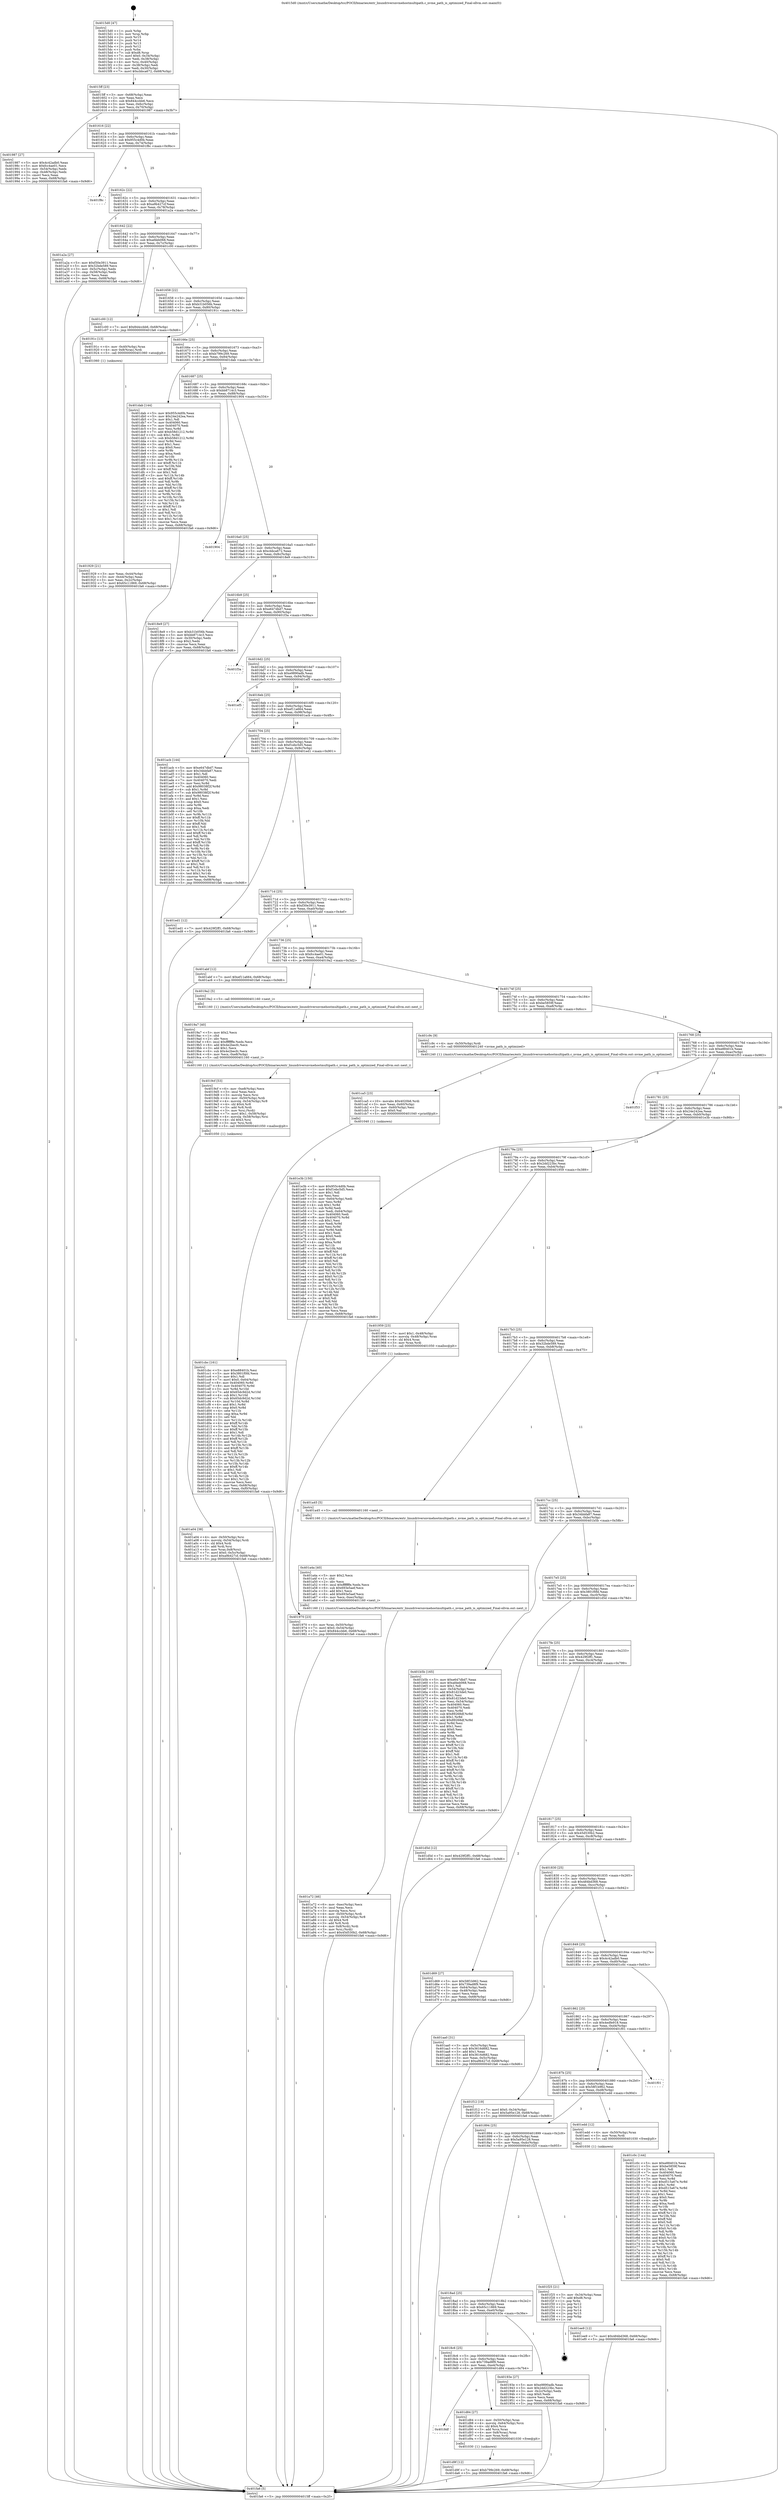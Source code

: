 digraph "0x4015d0" {
  label = "0x4015d0 (/mnt/c/Users/mathe/Desktop/tcc/POCII/binaries/extr_linuxdriversnvmehostmultipath.c_nvme_path_is_optimized_Final-ollvm.out::main(0))"
  labelloc = "t"
  node[shape=record]

  Entry [label="",width=0.3,height=0.3,shape=circle,fillcolor=black,style=filled]
  "0x4015ff" [label="{
     0x4015ff [23]\l
     | [instrs]\l
     &nbsp;&nbsp;0x4015ff \<+3\>: mov -0x68(%rbp),%eax\l
     &nbsp;&nbsp;0x401602 \<+2\>: mov %eax,%ecx\l
     &nbsp;&nbsp;0x401604 \<+6\>: sub $0x844ccbb6,%ecx\l
     &nbsp;&nbsp;0x40160a \<+3\>: mov %eax,-0x6c(%rbp)\l
     &nbsp;&nbsp;0x40160d \<+3\>: mov %ecx,-0x70(%rbp)\l
     &nbsp;&nbsp;0x401610 \<+6\>: je 0000000000401987 \<main+0x3b7\>\l
  }"]
  "0x401987" [label="{
     0x401987 [27]\l
     | [instrs]\l
     &nbsp;&nbsp;0x401987 \<+5\>: mov $0x4c42adb0,%eax\l
     &nbsp;&nbsp;0x40198c \<+5\>: mov $0xfcc4ae01,%ecx\l
     &nbsp;&nbsp;0x401991 \<+3\>: mov -0x54(%rbp),%edx\l
     &nbsp;&nbsp;0x401994 \<+3\>: cmp -0x48(%rbp),%edx\l
     &nbsp;&nbsp;0x401997 \<+3\>: cmovl %ecx,%eax\l
     &nbsp;&nbsp;0x40199a \<+3\>: mov %eax,-0x68(%rbp)\l
     &nbsp;&nbsp;0x40199d \<+5\>: jmp 0000000000401fa6 \<main+0x9d6\>\l
  }"]
  "0x401616" [label="{
     0x401616 [22]\l
     | [instrs]\l
     &nbsp;&nbsp;0x401616 \<+5\>: jmp 000000000040161b \<main+0x4b\>\l
     &nbsp;&nbsp;0x40161b \<+3\>: mov -0x6c(%rbp),%eax\l
     &nbsp;&nbsp;0x40161e \<+5\>: sub $0x955c4d0b,%eax\l
     &nbsp;&nbsp;0x401623 \<+3\>: mov %eax,-0x74(%rbp)\l
     &nbsp;&nbsp;0x401626 \<+6\>: je 0000000000401f8c \<main+0x9bc\>\l
  }"]
  Exit [label="",width=0.3,height=0.3,shape=circle,fillcolor=black,style=filled,peripheries=2]
  "0x401f8c" [label="{
     0x401f8c\l
  }", style=dashed]
  "0x40162c" [label="{
     0x40162c [22]\l
     | [instrs]\l
     &nbsp;&nbsp;0x40162c \<+5\>: jmp 0000000000401631 \<main+0x61\>\l
     &nbsp;&nbsp;0x401631 \<+3\>: mov -0x6c(%rbp),%eax\l
     &nbsp;&nbsp;0x401634 \<+5\>: sub $0xa9b427cf,%eax\l
     &nbsp;&nbsp;0x401639 \<+3\>: mov %eax,-0x78(%rbp)\l
     &nbsp;&nbsp;0x40163c \<+6\>: je 0000000000401a2a \<main+0x45a\>\l
  }"]
  "0x401ee9" [label="{
     0x401ee9 [12]\l
     | [instrs]\l
     &nbsp;&nbsp;0x401ee9 \<+7\>: movl $0x484bd368,-0x68(%rbp)\l
     &nbsp;&nbsp;0x401ef0 \<+5\>: jmp 0000000000401fa6 \<main+0x9d6\>\l
  }"]
  "0x401a2a" [label="{
     0x401a2a [27]\l
     | [instrs]\l
     &nbsp;&nbsp;0x401a2a \<+5\>: mov $0xf30e3911,%eax\l
     &nbsp;&nbsp;0x401a2f \<+5\>: mov $0x32bde589,%ecx\l
     &nbsp;&nbsp;0x401a34 \<+3\>: mov -0x5c(%rbp),%edx\l
     &nbsp;&nbsp;0x401a37 \<+3\>: cmp -0x58(%rbp),%edx\l
     &nbsp;&nbsp;0x401a3a \<+3\>: cmovl %ecx,%eax\l
     &nbsp;&nbsp;0x401a3d \<+3\>: mov %eax,-0x68(%rbp)\l
     &nbsp;&nbsp;0x401a40 \<+5\>: jmp 0000000000401fa6 \<main+0x9d6\>\l
  }"]
  "0x401642" [label="{
     0x401642 [22]\l
     | [instrs]\l
     &nbsp;&nbsp;0x401642 \<+5\>: jmp 0000000000401647 \<main+0x77\>\l
     &nbsp;&nbsp;0x401647 \<+3\>: mov -0x6c(%rbp),%eax\l
     &nbsp;&nbsp;0x40164a \<+5\>: sub $0xafdeb068,%eax\l
     &nbsp;&nbsp;0x40164f \<+3\>: mov %eax,-0x7c(%rbp)\l
     &nbsp;&nbsp;0x401652 \<+6\>: je 0000000000401c00 \<main+0x630\>\l
  }"]
  "0x401d9f" [label="{
     0x401d9f [12]\l
     | [instrs]\l
     &nbsp;&nbsp;0x401d9f \<+7\>: movl $0xb799c269,-0x68(%rbp)\l
     &nbsp;&nbsp;0x401da6 \<+5\>: jmp 0000000000401fa6 \<main+0x9d6\>\l
  }"]
  "0x401c00" [label="{
     0x401c00 [12]\l
     | [instrs]\l
     &nbsp;&nbsp;0x401c00 \<+7\>: movl $0x844ccbb6,-0x68(%rbp)\l
     &nbsp;&nbsp;0x401c07 \<+5\>: jmp 0000000000401fa6 \<main+0x9d6\>\l
  }"]
  "0x401658" [label="{
     0x401658 [22]\l
     | [instrs]\l
     &nbsp;&nbsp;0x401658 \<+5\>: jmp 000000000040165d \<main+0x8d\>\l
     &nbsp;&nbsp;0x40165d \<+3\>: mov -0x6c(%rbp),%eax\l
     &nbsp;&nbsp;0x401660 \<+5\>: sub $0xb31b056b,%eax\l
     &nbsp;&nbsp;0x401665 \<+3\>: mov %eax,-0x80(%rbp)\l
     &nbsp;&nbsp;0x401668 \<+6\>: je 000000000040191c \<main+0x34c\>\l
  }"]
  "0x4018df" [label="{
     0x4018df\l
  }", style=dashed]
  "0x40191c" [label="{
     0x40191c [13]\l
     | [instrs]\l
     &nbsp;&nbsp;0x40191c \<+4\>: mov -0x40(%rbp),%rax\l
     &nbsp;&nbsp;0x401920 \<+4\>: mov 0x8(%rax),%rdi\l
     &nbsp;&nbsp;0x401924 \<+5\>: call 0000000000401060 \<atoi@plt\>\l
     | [calls]\l
     &nbsp;&nbsp;0x401060 \{1\} (unknown)\l
  }"]
  "0x40166e" [label="{
     0x40166e [25]\l
     | [instrs]\l
     &nbsp;&nbsp;0x40166e \<+5\>: jmp 0000000000401673 \<main+0xa3\>\l
     &nbsp;&nbsp;0x401673 \<+3\>: mov -0x6c(%rbp),%eax\l
     &nbsp;&nbsp;0x401676 \<+5\>: sub $0xb799c269,%eax\l
     &nbsp;&nbsp;0x40167b \<+6\>: mov %eax,-0x84(%rbp)\l
     &nbsp;&nbsp;0x401681 \<+6\>: je 0000000000401dab \<main+0x7db\>\l
  }"]
  "0x401d84" [label="{
     0x401d84 [27]\l
     | [instrs]\l
     &nbsp;&nbsp;0x401d84 \<+4\>: mov -0x50(%rbp),%rax\l
     &nbsp;&nbsp;0x401d88 \<+4\>: movslq -0x64(%rbp),%rcx\l
     &nbsp;&nbsp;0x401d8c \<+4\>: shl $0x4,%rcx\l
     &nbsp;&nbsp;0x401d90 \<+3\>: add %rcx,%rax\l
     &nbsp;&nbsp;0x401d93 \<+4\>: mov 0x8(%rax),%rax\l
     &nbsp;&nbsp;0x401d97 \<+3\>: mov %rax,%rdi\l
     &nbsp;&nbsp;0x401d9a \<+5\>: call 0000000000401030 \<free@plt\>\l
     | [calls]\l
     &nbsp;&nbsp;0x401030 \{1\} (unknown)\l
  }"]
  "0x401dab" [label="{
     0x401dab [144]\l
     | [instrs]\l
     &nbsp;&nbsp;0x401dab \<+5\>: mov $0x955c4d0b,%eax\l
     &nbsp;&nbsp;0x401db0 \<+5\>: mov $0x24e242ea,%ecx\l
     &nbsp;&nbsp;0x401db5 \<+2\>: mov $0x1,%dl\l
     &nbsp;&nbsp;0x401db7 \<+7\>: mov 0x404060,%esi\l
     &nbsp;&nbsp;0x401dbe \<+7\>: mov 0x404070,%edi\l
     &nbsp;&nbsp;0x401dc5 \<+3\>: mov %esi,%r8d\l
     &nbsp;&nbsp;0x401dc8 \<+7\>: add $0xb58d1212,%r8d\l
     &nbsp;&nbsp;0x401dcf \<+4\>: sub $0x1,%r8d\l
     &nbsp;&nbsp;0x401dd3 \<+7\>: sub $0xb58d1212,%r8d\l
     &nbsp;&nbsp;0x401dda \<+4\>: imul %r8d,%esi\l
     &nbsp;&nbsp;0x401dde \<+3\>: and $0x1,%esi\l
     &nbsp;&nbsp;0x401de1 \<+3\>: cmp $0x0,%esi\l
     &nbsp;&nbsp;0x401de4 \<+4\>: sete %r9b\l
     &nbsp;&nbsp;0x401de8 \<+3\>: cmp $0xa,%edi\l
     &nbsp;&nbsp;0x401deb \<+4\>: setl %r10b\l
     &nbsp;&nbsp;0x401def \<+3\>: mov %r9b,%r11b\l
     &nbsp;&nbsp;0x401df2 \<+4\>: xor $0xff,%r11b\l
     &nbsp;&nbsp;0x401df6 \<+3\>: mov %r10b,%bl\l
     &nbsp;&nbsp;0x401df9 \<+3\>: xor $0xff,%bl\l
     &nbsp;&nbsp;0x401dfc \<+3\>: xor $0x1,%dl\l
     &nbsp;&nbsp;0x401dff \<+3\>: mov %r11b,%r14b\l
     &nbsp;&nbsp;0x401e02 \<+4\>: and $0xff,%r14b\l
     &nbsp;&nbsp;0x401e06 \<+3\>: and %dl,%r9b\l
     &nbsp;&nbsp;0x401e09 \<+3\>: mov %bl,%r15b\l
     &nbsp;&nbsp;0x401e0c \<+4\>: and $0xff,%r15b\l
     &nbsp;&nbsp;0x401e10 \<+3\>: and %dl,%r10b\l
     &nbsp;&nbsp;0x401e13 \<+3\>: or %r9b,%r14b\l
     &nbsp;&nbsp;0x401e16 \<+3\>: or %r10b,%r15b\l
     &nbsp;&nbsp;0x401e19 \<+3\>: xor %r15b,%r14b\l
     &nbsp;&nbsp;0x401e1c \<+3\>: or %bl,%r11b\l
     &nbsp;&nbsp;0x401e1f \<+4\>: xor $0xff,%r11b\l
     &nbsp;&nbsp;0x401e23 \<+3\>: or $0x1,%dl\l
     &nbsp;&nbsp;0x401e26 \<+3\>: and %dl,%r11b\l
     &nbsp;&nbsp;0x401e29 \<+3\>: or %r11b,%r14b\l
     &nbsp;&nbsp;0x401e2c \<+4\>: test $0x1,%r14b\l
     &nbsp;&nbsp;0x401e30 \<+3\>: cmovne %ecx,%eax\l
     &nbsp;&nbsp;0x401e33 \<+3\>: mov %eax,-0x68(%rbp)\l
     &nbsp;&nbsp;0x401e36 \<+5\>: jmp 0000000000401fa6 \<main+0x9d6\>\l
  }"]
  "0x401687" [label="{
     0x401687 [25]\l
     | [instrs]\l
     &nbsp;&nbsp;0x401687 \<+5\>: jmp 000000000040168c \<main+0xbc\>\l
     &nbsp;&nbsp;0x40168c \<+3\>: mov -0x6c(%rbp),%eax\l
     &nbsp;&nbsp;0x40168f \<+5\>: sub $0xbb8714c3,%eax\l
     &nbsp;&nbsp;0x401694 \<+6\>: mov %eax,-0x88(%rbp)\l
     &nbsp;&nbsp;0x40169a \<+6\>: je 0000000000401904 \<main+0x334\>\l
  }"]
  "0x401cbc" [label="{
     0x401cbc [161]\l
     | [instrs]\l
     &nbsp;&nbsp;0x401cbc \<+5\>: mov $0xe88401b,%esi\l
     &nbsp;&nbsp;0x401cc1 \<+5\>: mov $0x3801f0fd,%ecx\l
     &nbsp;&nbsp;0x401cc6 \<+2\>: mov $0x1,%dl\l
     &nbsp;&nbsp;0x401cc8 \<+7\>: movl $0x0,-0x64(%rbp)\l
     &nbsp;&nbsp;0x401ccf \<+8\>: mov 0x404060,%r8d\l
     &nbsp;&nbsp;0x401cd7 \<+8\>: mov 0x404070,%r9d\l
     &nbsp;&nbsp;0x401cdf \<+3\>: mov %r8d,%r10d\l
     &nbsp;&nbsp;0x401ce2 \<+7\>: add $0x65dc9d2d,%r10d\l
     &nbsp;&nbsp;0x401ce9 \<+4\>: sub $0x1,%r10d\l
     &nbsp;&nbsp;0x401ced \<+7\>: sub $0x65dc9d2d,%r10d\l
     &nbsp;&nbsp;0x401cf4 \<+4\>: imul %r10d,%r8d\l
     &nbsp;&nbsp;0x401cf8 \<+4\>: and $0x1,%r8d\l
     &nbsp;&nbsp;0x401cfc \<+4\>: cmp $0x0,%r8d\l
     &nbsp;&nbsp;0x401d00 \<+4\>: sete %r11b\l
     &nbsp;&nbsp;0x401d04 \<+4\>: cmp $0xa,%r9d\l
     &nbsp;&nbsp;0x401d08 \<+3\>: setl %bl\l
     &nbsp;&nbsp;0x401d0b \<+3\>: mov %r11b,%r14b\l
     &nbsp;&nbsp;0x401d0e \<+4\>: xor $0xff,%r14b\l
     &nbsp;&nbsp;0x401d12 \<+3\>: mov %bl,%r15b\l
     &nbsp;&nbsp;0x401d15 \<+4\>: xor $0xff,%r15b\l
     &nbsp;&nbsp;0x401d19 \<+3\>: xor $0x1,%dl\l
     &nbsp;&nbsp;0x401d1c \<+3\>: mov %r14b,%r12b\l
     &nbsp;&nbsp;0x401d1f \<+4\>: and $0xff,%r12b\l
     &nbsp;&nbsp;0x401d23 \<+3\>: and %dl,%r11b\l
     &nbsp;&nbsp;0x401d26 \<+3\>: mov %r15b,%r13b\l
     &nbsp;&nbsp;0x401d29 \<+4\>: and $0xff,%r13b\l
     &nbsp;&nbsp;0x401d2d \<+2\>: and %dl,%bl\l
     &nbsp;&nbsp;0x401d2f \<+3\>: or %r11b,%r12b\l
     &nbsp;&nbsp;0x401d32 \<+3\>: or %bl,%r13b\l
     &nbsp;&nbsp;0x401d35 \<+3\>: xor %r13b,%r12b\l
     &nbsp;&nbsp;0x401d38 \<+3\>: or %r15b,%r14b\l
     &nbsp;&nbsp;0x401d3b \<+4\>: xor $0xff,%r14b\l
     &nbsp;&nbsp;0x401d3f \<+3\>: or $0x1,%dl\l
     &nbsp;&nbsp;0x401d42 \<+3\>: and %dl,%r14b\l
     &nbsp;&nbsp;0x401d45 \<+3\>: or %r14b,%r12b\l
     &nbsp;&nbsp;0x401d48 \<+4\>: test $0x1,%r12b\l
     &nbsp;&nbsp;0x401d4c \<+3\>: cmovne %ecx,%esi\l
     &nbsp;&nbsp;0x401d4f \<+3\>: mov %esi,-0x68(%rbp)\l
     &nbsp;&nbsp;0x401d52 \<+6\>: mov %eax,-0xf0(%rbp)\l
     &nbsp;&nbsp;0x401d58 \<+5\>: jmp 0000000000401fa6 \<main+0x9d6\>\l
  }"]
  "0x401904" [label="{
     0x401904\l
  }", style=dashed]
  "0x4016a0" [label="{
     0x4016a0 [25]\l
     | [instrs]\l
     &nbsp;&nbsp;0x4016a0 \<+5\>: jmp 00000000004016a5 \<main+0xd5\>\l
     &nbsp;&nbsp;0x4016a5 \<+3\>: mov -0x6c(%rbp),%eax\l
     &nbsp;&nbsp;0x4016a8 \<+5\>: sub $0xcbbca672,%eax\l
     &nbsp;&nbsp;0x4016ad \<+6\>: mov %eax,-0x8c(%rbp)\l
     &nbsp;&nbsp;0x4016b3 \<+6\>: je 00000000004018e9 \<main+0x319\>\l
  }"]
  "0x401ca5" [label="{
     0x401ca5 [23]\l
     | [instrs]\l
     &nbsp;&nbsp;0x401ca5 \<+10\>: movabs $0x4020b6,%rdi\l
     &nbsp;&nbsp;0x401caf \<+3\>: mov %eax,-0x60(%rbp)\l
     &nbsp;&nbsp;0x401cb2 \<+3\>: mov -0x60(%rbp),%esi\l
     &nbsp;&nbsp;0x401cb5 \<+2\>: mov $0x0,%al\l
     &nbsp;&nbsp;0x401cb7 \<+5\>: call 0000000000401040 \<printf@plt\>\l
     | [calls]\l
     &nbsp;&nbsp;0x401040 \{1\} (unknown)\l
  }"]
  "0x4018e9" [label="{
     0x4018e9 [27]\l
     | [instrs]\l
     &nbsp;&nbsp;0x4018e9 \<+5\>: mov $0xb31b056b,%eax\l
     &nbsp;&nbsp;0x4018ee \<+5\>: mov $0xbb8714c3,%ecx\l
     &nbsp;&nbsp;0x4018f3 \<+3\>: mov -0x30(%rbp),%edx\l
     &nbsp;&nbsp;0x4018f6 \<+3\>: cmp $0x2,%edx\l
     &nbsp;&nbsp;0x4018f9 \<+3\>: cmovne %ecx,%eax\l
     &nbsp;&nbsp;0x4018fc \<+3\>: mov %eax,-0x68(%rbp)\l
     &nbsp;&nbsp;0x4018ff \<+5\>: jmp 0000000000401fa6 \<main+0x9d6\>\l
  }"]
  "0x4016b9" [label="{
     0x4016b9 [25]\l
     | [instrs]\l
     &nbsp;&nbsp;0x4016b9 \<+5\>: jmp 00000000004016be \<main+0xee\>\l
     &nbsp;&nbsp;0x4016be \<+3\>: mov -0x6c(%rbp),%eax\l
     &nbsp;&nbsp;0x4016c1 \<+5\>: sub $0xe647dbd7,%eax\l
     &nbsp;&nbsp;0x4016c6 \<+6\>: mov %eax,-0x90(%rbp)\l
     &nbsp;&nbsp;0x4016cc \<+6\>: je 0000000000401f3a \<main+0x96a\>\l
  }"]
  "0x401fa6" [label="{
     0x401fa6 [5]\l
     | [instrs]\l
     &nbsp;&nbsp;0x401fa6 \<+5\>: jmp 00000000004015ff \<main+0x2f\>\l
  }"]
  "0x4015d0" [label="{
     0x4015d0 [47]\l
     | [instrs]\l
     &nbsp;&nbsp;0x4015d0 \<+1\>: push %rbp\l
     &nbsp;&nbsp;0x4015d1 \<+3\>: mov %rsp,%rbp\l
     &nbsp;&nbsp;0x4015d4 \<+2\>: push %r15\l
     &nbsp;&nbsp;0x4015d6 \<+2\>: push %r14\l
     &nbsp;&nbsp;0x4015d8 \<+2\>: push %r13\l
     &nbsp;&nbsp;0x4015da \<+2\>: push %r12\l
     &nbsp;&nbsp;0x4015dc \<+1\>: push %rbx\l
     &nbsp;&nbsp;0x4015dd \<+7\>: sub $0xd8,%rsp\l
     &nbsp;&nbsp;0x4015e4 \<+7\>: movl $0x0,-0x34(%rbp)\l
     &nbsp;&nbsp;0x4015eb \<+3\>: mov %edi,-0x38(%rbp)\l
     &nbsp;&nbsp;0x4015ee \<+4\>: mov %rsi,-0x40(%rbp)\l
     &nbsp;&nbsp;0x4015f2 \<+3\>: mov -0x38(%rbp),%edi\l
     &nbsp;&nbsp;0x4015f5 \<+3\>: mov %edi,-0x30(%rbp)\l
     &nbsp;&nbsp;0x4015f8 \<+7\>: movl $0xcbbca672,-0x68(%rbp)\l
  }"]
  "0x401929" [label="{
     0x401929 [21]\l
     | [instrs]\l
     &nbsp;&nbsp;0x401929 \<+3\>: mov %eax,-0x44(%rbp)\l
     &nbsp;&nbsp;0x40192c \<+3\>: mov -0x44(%rbp),%eax\l
     &nbsp;&nbsp;0x40192f \<+3\>: mov %eax,-0x2c(%rbp)\l
     &nbsp;&nbsp;0x401932 \<+7\>: movl $0x65c11869,-0x68(%rbp)\l
     &nbsp;&nbsp;0x401939 \<+5\>: jmp 0000000000401fa6 \<main+0x9d6\>\l
  }"]
  "0x401a72" [label="{
     0x401a72 [46]\l
     | [instrs]\l
     &nbsp;&nbsp;0x401a72 \<+6\>: mov -0xec(%rbp),%ecx\l
     &nbsp;&nbsp;0x401a78 \<+3\>: imul %eax,%ecx\l
     &nbsp;&nbsp;0x401a7b \<+3\>: movslq %ecx,%rsi\l
     &nbsp;&nbsp;0x401a7e \<+4\>: mov -0x50(%rbp),%rdi\l
     &nbsp;&nbsp;0x401a82 \<+4\>: movslq -0x54(%rbp),%r8\l
     &nbsp;&nbsp;0x401a86 \<+4\>: shl $0x4,%r8\l
     &nbsp;&nbsp;0x401a8a \<+3\>: add %r8,%rdi\l
     &nbsp;&nbsp;0x401a8d \<+4\>: mov 0x8(%rdi),%rdi\l
     &nbsp;&nbsp;0x401a91 \<+3\>: mov %rsi,(%rdi)\l
     &nbsp;&nbsp;0x401a94 \<+7\>: movl $0x45d530b2,-0x68(%rbp)\l
     &nbsp;&nbsp;0x401a9b \<+5\>: jmp 0000000000401fa6 \<main+0x9d6\>\l
  }"]
  "0x401f3a" [label="{
     0x401f3a\l
  }", style=dashed]
  "0x4016d2" [label="{
     0x4016d2 [25]\l
     | [instrs]\l
     &nbsp;&nbsp;0x4016d2 \<+5\>: jmp 00000000004016d7 \<main+0x107\>\l
     &nbsp;&nbsp;0x4016d7 \<+3\>: mov -0x6c(%rbp),%eax\l
     &nbsp;&nbsp;0x4016da \<+5\>: sub $0xe9890adb,%eax\l
     &nbsp;&nbsp;0x4016df \<+6\>: mov %eax,-0x94(%rbp)\l
     &nbsp;&nbsp;0x4016e5 \<+6\>: je 0000000000401ef5 \<main+0x925\>\l
  }"]
  "0x401a4a" [label="{
     0x401a4a [40]\l
     | [instrs]\l
     &nbsp;&nbsp;0x401a4a \<+5\>: mov $0x2,%ecx\l
     &nbsp;&nbsp;0x401a4f \<+1\>: cltd\l
     &nbsp;&nbsp;0x401a50 \<+2\>: idiv %ecx\l
     &nbsp;&nbsp;0x401a52 \<+6\>: imul $0xfffffffe,%edx,%ecx\l
     &nbsp;&nbsp;0x401a58 \<+6\>: sub $0x693e5aef,%ecx\l
     &nbsp;&nbsp;0x401a5e \<+3\>: add $0x1,%ecx\l
     &nbsp;&nbsp;0x401a61 \<+6\>: add $0x693e5aef,%ecx\l
     &nbsp;&nbsp;0x401a67 \<+6\>: mov %ecx,-0xec(%rbp)\l
     &nbsp;&nbsp;0x401a6d \<+5\>: call 0000000000401160 \<next_i\>\l
     | [calls]\l
     &nbsp;&nbsp;0x401160 \{1\} (/mnt/c/Users/mathe/Desktop/tcc/POCII/binaries/extr_linuxdriversnvmehostmultipath.c_nvme_path_is_optimized_Final-ollvm.out::next_i)\l
  }"]
  "0x401ef5" [label="{
     0x401ef5\l
  }", style=dashed]
  "0x4016eb" [label="{
     0x4016eb [25]\l
     | [instrs]\l
     &nbsp;&nbsp;0x4016eb \<+5\>: jmp 00000000004016f0 \<main+0x120\>\l
     &nbsp;&nbsp;0x4016f0 \<+3\>: mov -0x6c(%rbp),%eax\l
     &nbsp;&nbsp;0x4016f3 \<+5\>: sub $0xef11a664,%eax\l
     &nbsp;&nbsp;0x4016f8 \<+6\>: mov %eax,-0x98(%rbp)\l
     &nbsp;&nbsp;0x4016fe \<+6\>: je 0000000000401acb \<main+0x4fb\>\l
  }"]
  "0x401a04" [label="{
     0x401a04 [38]\l
     | [instrs]\l
     &nbsp;&nbsp;0x401a04 \<+4\>: mov -0x50(%rbp),%rsi\l
     &nbsp;&nbsp;0x401a08 \<+4\>: movslq -0x54(%rbp),%rdi\l
     &nbsp;&nbsp;0x401a0c \<+4\>: shl $0x4,%rdi\l
     &nbsp;&nbsp;0x401a10 \<+3\>: add %rdi,%rsi\l
     &nbsp;&nbsp;0x401a13 \<+4\>: mov %rax,0x8(%rsi)\l
     &nbsp;&nbsp;0x401a17 \<+7\>: movl $0x0,-0x5c(%rbp)\l
     &nbsp;&nbsp;0x401a1e \<+7\>: movl $0xa9b427cf,-0x68(%rbp)\l
     &nbsp;&nbsp;0x401a25 \<+5\>: jmp 0000000000401fa6 \<main+0x9d6\>\l
  }"]
  "0x401acb" [label="{
     0x401acb [144]\l
     | [instrs]\l
     &nbsp;&nbsp;0x401acb \<+5\>: mov $0xe647dbd7,%eax\l
     &nbsp;&nbsp;0x401ad0 \<+5\>: mov $0x34bbfa87,%ecx\l
     &nbsp;&nbsp;0x401ad5 \<+2\>: mov $0x1,%dl\l
     &nbsp;&nbsp;0x401ad7 \<+7\>: mov 0x404060,%esi\l
     &nbsp;&nbsp;0x401ade \<+7\>: mov 0x404070,%edi\l
     &nbsp;&nbsp;0x401ae5 \<+3\>: mov %esi,%r8d\l
     &nbsp;&nbsp;0x401ae8 \<+7\>: add $0x98038f2f,%r8d\l
     &nbsp;&nbsp;0x401aef \<+4\>: sub $0x1,%r8d\l
     &nbsp;&nbsp;0x401af3 \<+7\>: sub $0x98038f2f,%r8d\l
     &nbsp;&nbsp;0x401afa \<+4\>: imul %r8d,%esi\l
     &nbsp;&nbsp;0x401afe \<+3\>: and $0x1,%esi\l
     &nbsp;&nbsp;0x401b01 \<+3\>: cmp $0x0,%esi\l
     &nbsp;&nbsp;0x401b04 \<+4\>: sete %r9b\l
     &nbsp;&nbsp;0x401b08 \<+3\>: cmp $0xa,%edi\l
     &nbsp;&nbsp;0x401b0b \<+4\>: setl %r10b\l
     &nbsp;&nbsp;0x401b0f \<+3\>: mov %r9b,%r11b\l
     &nbsp;&nbsp;0x401b12 \<+4\>: xor $0xff,%r11b\l
     &nbsp;&nbsp;0x401b16 \<+3\>: mov %r10b,%bl\l
     &nbsp;&nbsp;0x401b19 \<+3\>: xor $0xff,%bl\l
     &nbsp;&nbsp;0x401b1c \<+3\>: xor $0x1,%dl\l
     &nbsp;&nbsp;0x401b1f \<+3\>: mov %r11b,%r14b\l
     &nbsp;&nbsp;0x401b22 \<+4\>: and $0xff,%r14b\l
     &nbsp;&nbsp;0x401b26 \<+3\>: and %dl,%r9b\l
     &nbsp;&nbsp;0x401b29 \<+3\>: mov %bl,%r15b\l
     &nbsp;&nbsp;0x401b2c \<+4\>: and $0xff,%r15b\l
     &nbsp;&nbsp;0x401b30 \<+3\>: and %dl,%r10b\l
     &nbsp;&nbsp;0x401b33 \<+3\>: or %r9b,%r14b\l
     &nbsp;&nbsp;0x401b36 \<+3\>: or %r10b,%r15b\l
     &nbsp;&nbsp;0x401b39 \<+3\>: xor %r15b,%r14b\l
     &nbsp;&nbsp;0x401b3c \<+3\>: or %bl,%r11b\l
     &nbsp;&nbsp;0x401b3f \<+4\>: xor $0xff,%r11b\l
     &nbsp;&nbsp;0x401b43 \<+3\>: or $0x1,%dl\l
     &nbsp;&nbsp;0x401b46 \<+3\>: and %dl,%r11b\l
     &nbsp;&nbsp;0x401b49 \<+3\>: or %r11b,%r14b\l
     &nbsp;&nbsp;0x401b4c \<+4\>: test $0x1,%r14b\l
     &nbsp;&nbsp;0x401b50 \<+3\>: cmovne %ecx,%eax\l
     &nbsp;&nbsp;0x401b53 \<+3\>: mov %eax,-0x68(%rbp)\l
     &nbsp;&nbsp;0x401b56 \<+5\>: jmp 0000000000401fa6 \<main+0x9d6\>\l
  }"]
  "0x401704" [label="{
     0x401704 [25]\l
     | [instrs]\l
     &nbsp;&nbsp;0x401704 \<+5\>: jmp 0000000000401709 \<main+0x139\>\l
     &nbsp;&nbsp;0x401709 \<+3\>: mov -0x6c(%rbp),%eax\l
     &nbsp;&nbsp;0x40170c \<+5\>: sub $0xf1ebc5d5,%eax\l
     &nbsp;&nbsp;0x401711 \<+6\>: mov %eax,-0x9c(%rbp)\l
     &nbsp;&nbsp;0x401717 \<+6\>: je 0000000000401ed1 \<main+0x901\>\l
  }"]
  "0x4019cf" [label="{
     0x4019cf [53]\l
     | [instrs]\l
     &nbsp;&nbsp;0x4019cf \<+6\>: mov -0xe8(%rbp),%ecx\l
     &nbsp;&nbsp;0x4019d5 \<+3\>: imul %eax,%ecx\l
     &nbsp;&nbsp;0x4019d8 \<+3\>: movslq %ecx,%rsi\l
     &nbsp;&nbsp;0x4019db \<+4\>: mov -0x50(%rbp),%rdi\l
     &nbsp;&nbsp;0x4019df \<+4\>: movslq -0x54(%rbp),%r8\l
     &nbsp;&nbsp;0x4019e3 \<+4\>: shl $0x4,%r8\l
     &nbsp;&nbsp;0x4019e7 \<+3\>: add %r8,%rdi\l
     &nbsp;&nbsp;0x4019ea \<+3\>: mov %rsi,(%rdi)\l
     &nbsp;&nbsp;0x4019ed \<+7\>: movl $0x1,-0x58(%rbp)\l
     &nbsp;&nbsp;0x4019f4 \<+4\>: movslq -0x58(%rbp),%rsi\l
     &nbsp;&nbsp;0x4019f8 \<+4\>: shl $0x3,%rsi\l
     &nbsp;&nbsp;0x4019fc \<+3\>: mov %rsi,%rdi\l
     &nbsp;&nbsp;0x4019ff \<+5\>: call 0000000000401050 \<malloc@plt\>\l
     | [calls]\l
     &nbsp;&nbsp;0x401050 \{1\} (unknown)\l
  }"]
  "0x401ed1" [label="{
     0x401ed1 [12]\l
     | [instrs]\l
     &nbsp;&nbsp;0x401ed1 \<+7\>: movl $0x429f2ff1,-0x68(%rbp)\l
     &nbsp;&nbsp;0x401ed8 \<+5\>: jmp 0000000000401fa6 \<main+0x9d6\>\l
  }"]
  "0x40171d" [label="{
     0x40171d [25]\l
     | [instrs]\l
     &nbsp;&nbsp;0x40171d \<+5\>: jmp 0000000000401722 \<main+0x152\>\l
     &nbsp;&nbsp;0x401722 \<+3\>: mov -0x6c(%rbp),%eax\l
     &nbsp;&nbsp;0x401725 \<+5\>: sub $0xf30e3911,%eax\l
     &nbsp;&nbsp;0x40172a \<+6\>: mov %eax,-0xa0(%rbp)\l
     &nbsp;&nbsp;0x401730 \<+6\>: je 0000000000401abf \<main+0x4ef\>\l
  }"]
  "0x4019a7" [label="{
     0x4019a7 [40]\l
     | [instrs]\l
     &nbsp;&nbsp;0x4019a7 \<+5\>: mov $0x2,%ecx\l
     &nbsp;&nbsp;0x4019ac \<+1\>: cltd\l
     &nbsp;&nbsp;0x4019ad \<+2\>: idiv %ecx\l
     &nbsp;&nbsp;0x4019af \<+6\>: imul $0xfffffffe,%edx,%ecx\l
     &nbsp;&nbsp;0x4019b5 \<+6\>: add $0x4e2becfc,%ecx\l
     &nbsp;&nbsp;0x4019bb \<+3\>: add $0x1,%ecx\l
     &nbsp;&nbsp;0x4019be \<+6\>: sub $0x4e2becfc,%ecx\l
     &nbsp;&nbsp;0x4019c4 \<+6\>: mov %ecx,-0xe8(%rbp)\l
     &nbsp;&nbsp;0x4019ca \<+5\>: call 0000000000401160 \<next_i\>\l
     | [calls]\l
     &nbsp;&nbsp;0x401160 \{1\} (/mnt/c/Users/mathe/Desktop/tcc/POCII/binaries/extr_linuxdriversnvmehostmultipath.c_nvme_path_is_optimized_Final-ollvm.out::next_i)\l
  }"]
  "0x401abf" [label="{
     0x401abf [12]\l
     | [instrs]\l
     &nbsp;&nbsp;0x401abf \<+7\>: movl $0xef11a664,-0x68(%rbp)\l
     &nbsp;&nbsp;0x401ac6 \<+5\>: jmp 0000000000401fa6 \<main+0x9d6\>\l
  }"]
  "0x401736" [label="{
     0x401736 [25]\l
     | [instrs]\l
     &nbsp;&nbsp;0x401736 \<+5\>: jmp 000000000040173b \<main+0x16b\>\l
     &nbsp;&nbsp;0x40173b \<+3\>: mov -0x6c(%rbp),%eax\l
     &nbsp;&nbsp;0x40173e \<+5\>: sub $0xfcc4ae01,%eax\l
     &nbsp;&nbsp;0x401743 \<+6\>: mov %eax,-0xa4(%rbp)\l
     &nbsp;&nbsp;0x401749 \<+6\>: je 00000000004019a2 \<main+0x3d2\>\l
  }"]
  "0x401970" [label="{
     0x401970 [23]\l
     | [instrs]\l
     &nbsp;&nbsp;0x401970 \<+4\>: mov %rax,-0x50(%rbp)\l
     &nbsp;&nbsp;0x401974 \<+7\>: movl $0x0,-0x54(%rbp)\l
     &nbsp;&nbsp;0x40197b \<+7\>: movl $0x844ccbb6,-0x68(%rbp)\l
     &nbsp;&nbsp;0x401982 \<+5\>: jmp 0000000000401fa6 \<main+0x9d6\>\l
  }"]
  "0x4019a2" [label="{
     0x4019a2 [5]\l
     | [instrs]\l
     &nbsp;&nbsp;0x4019a2 \<+5\>: call 0000000000401160 \<next_i\>\l
     | [calls]\l
     &nbsp;&nbsp;0x401160 \{1\} (/mnt/c/Users/mathe/Desktop/tcc/POCII/binaries/extr_linuxdriversnvmehostmultipath.c_nvme_path_is_optimized_Final-ollvm.out::next_i)\l
  }"]
  "0x40174f" [label="{
     0x40174f [25]\l
     | [instrs]\l
     &nbsp;&nbsp;0x40174f \<+5\>: jmp 0000000000401754 \<main+0x184\>\l
     &nbsp;&nbsp;0x401754 \<+3\>: mov -0x6c(%rbp),%eax\l
     &nbsp;&nbsp;0x401757 \<+5\>: sub $0xbe5859f,%eax\l
     &nbsp;&nbsp;0x40175c \<+6\>: mov %eax,-0xa8(%rbp)\l
     &nbsp;&nbsp;0x401762 \<+6\>: je 0000000000401c9c \<main+0x6cc\>\l
  }"]
  "0x4018c6" [label="{
     0x4018c6 [25]\l
     | [instrs]\l
     &nbsp;&nbsp;0x4018c6 \<+5\>: jmp 00000000004018cb \<main+0x2fb\>\l
     &nbsp;&nbsp;0x4018cb \<+3\>: mov -0x6c(%rbp),%eax\l
     &nbsp;&nbsp;0x4018ce \<+5\>: sub $0x739ad8f9,%eax\l
     &nbsp;&nbsp;0x4018d3 \<+6\>: mov %eax,-0xe4(%rbp)\l
     &nbsp;&nbsp;0x4018d9 \<+6\>: je 0000000000401d84 \<main+0x7b4\>\l
  }"]
  "0x401c9c" [label="{
     0x401c9c [9]\l
     | [instrs]\l
     &nbsp;&nbsp;0x401c9c \<+4\>: mov -0x50(%rbp),%rdi\l
     &nbsp;&nbsp;0x401ca0 \<+5\>: call 0000000000401240 \<nvme_path_is_optimized\>\l
     | [calls]\l
     &nbsp;&nbsp;0x401240 \{1\} (/mnt/c/Users/mathe/Desktop/tcc/POCII/binaries/extr_linuxdriversnvmehostmultipath.c_nvme_path_is_optimized_Final-ollvm.out::nvme_path_is_optimized)\l
  }"]
  "0x401768" [label="{
     0x401768 [25]\l
     | [instrs]\l
     &nbsp;&nbsp;0x401768 \<+5\>: jmp 000000000040176d \<main+0x19d\>\l
     &nbsp;&nbsp;0x40176d \<+3\>: mov -0x6c(%rbp),%eax\l
     &nbsp;&nbsp;0x401770 \<+5\>: sub $0xe88401b,%eax\l
     &nbsp;&nbsp;0x401775 \<+6\>: mov %eax,-0xac(%rbp)\l
     &nbsp;&nbsp;0x40177b \<+6\>: je 0000000000401f53 \<main+0x983\>\l
  }"]
  "0x40193e" [label="{
     0x40193e [27]\l
     | [instrs]\l
     &nbsp;&nbsp;0x40193e \<+5\>: mov $0xe9890adb,%eax\l
     &nbsp;&nbsp;0x401943 \<+5\>: mov $0x2dd223bc,%ecx\l
     &nbsp;&nbsp;0x401948 \<+3\>: mov -0x2c(%rbp),%edx\l
     &nbsp;&nbsp;0x40194b \<+3\>: cmp $0x0,%edx\l
     &nbsp;&nbsp;0x40194e \<+3\>: cmove %ecx,%eax\l
     &nbsp;&nbsp;0x401951 \<+3\>: mov %eax,-0x68(%rbp)\l
     &nbsp;&nbsp;0x401954 \<+5\>: jmp 0000000000401fa6 \<main+0x9d6\>\l
  }"]
  "0x401f53" [label="{
     0x401f53\l
  }", style=dashed]
  "0x401781" [label="{
     0x401781 [25]\l
     | [instrs]\l
     &nbsp;&nbsp;0x401781 \<+5\>: jmp 0000000000401786 \<main+0x1b6\>\l
     &nbsp;&nbsp;0x401786 \<+3\>: mov -0x6c(%rbp),%eax\l
     &nbsp;&nbsp;0x401789 \<+5\>: sub $0x24e242ea,%eax\l
     &nbsp;&nbsp;0x40178e \<+6\>: mov %eax,-0xb0(%rbp)\l
     &nbsp;&nbsp;0x401794 \<+6\>: je 0000000000401e3b \<main+0x86b\>\l
  }"]
  "0x4018ad" [label="{
     0x4018ad [25]\l
     | [instrs]\l
     &nbsp;&nbsp;0x4018ad \<+5\>: jmp 00000000004018b2 \<main+0x2e2\>\l
     &nbsp;&nbsp;0x4018b2 \<+3\>: mov -0x6c(%rbp),%eax\l
     &nbsp;&nbsp;0x4018b5 \<+5\>: sub $0x65c11869,%eax\l
     &nbsp;&nbsp;0x4018ba \<+6\>: mov %eax,-0xe0(%rbp)\l
     &nbsp;&nbsp;0x4018c0 \<+6\>: je 000000000040193e \<main+0x36e\>\l
  }"]
  "0x401e3b" [label="{
     0x401e3b [150]\l
     | [instrs]\l
     &nbsp;&nbsp;0x401e3b \<+5\>: mov $0x955c4d0b,%eax\l
     &nbsp;&nbsp;0x401e40 \<+5\>: mov $0xf1ebc5d5,%ecx\l
     &nbsp;&nbsp;0x401e45 \<+2\>: mov $0x1,%dl\l
     &nbsp;&nbsp;0x401e47 \<+2\>: xor %esi,%esi\l
     &nbsp;&nbsp;0x401e49 \<+3\>: mov -0x64(%rbp),%edi\l
     &nbsp;&nbsp;0x401e4c \<+3\>: mov %esi,%r8d\l
     &nbsp;&nbsp;0x401e4f \<+4\>: sub $0x1,%r8d\l
     &nbsp;&nbsp;0x401e53 \<+3\>: sub %r8d,%edi\l
     &nbsp;&nbsp;0x401e56 \<+3\>: mov %edi,-0x64(%rbp)\l
     &nbsp;&nbsp;0x401e59 \<+7\>: mov 0x404060,%edi\l
     &nbsp;&nbsp;0x401e60 \<+8\>: mov 0x404070,%r8d\l
     &nbsp;&nbsp;0x401e68 \<+3\>: sub $0x1,%esi\l
     &nbsp;&nbsp;0x401e6b \<+3\>: mov %edi,%r9d\l
     &nbsp;&nbsp;0x401e6e \<+3\>: add %esi,%r9d\l
     &nbsp;&nbsp;0x401e71 \<+4\>: imul %r9d,%edi\l
     &nbsp;&nbsp;0x401e75 \<+3\>: and $0x1,%edi\l
     &nbsp;&nbsp;0x401e78 \<+3\>: cmp $0x0,%edi\l
     &nbsp;&nbsp;0x401e7b \<+4\>: sete %r10b\l
     &nbsp;&nbsp;0x401e7f \<+4\>: cmp $0xa,%r8d\l
     &nbsp;&nbsp;0x401e83 \<+4\>: setl %r11b\l
     &nbsp;&nbsp;0x401e87 \<+3\>: mov %r10b,%bl\l
     &nbsp;&nbsp;0x401e8a \<+3\>: xor $0xff,%bl\l
     &nbsp;&nbsp;0x401e8d \<+3\>: mov %r11b,%r14b\l
     &nbsp;&nbsp;0x401e90 \<+4\>: xor $0xff,%r14b\l
     &nbsp;&nbsp;0x401e94 \<+3\>: xor $0x0,%dl\l
     &nbsp;&nbsp;0x401e97 \<+3\>: mov %bl,%r15b\l
     &nbsp;&nbsp;0x401e9a \<+4\>: and $0x0,%r15b\l
     &nbsp;&nbsp;0x401e9e \<+3\>: and %dl,%r10b\l
     &nbsp;&nbsp;0x401ea1 \<+3\>: mov %r14b,%r12b\l
     &nbsp;&nbsp;0x401ea4 \<+4\>: and $0x0,%r12b\l
     &nbsp;&nbsp;0x401ea8 \<+3\>: and %dl,%r11b\l
     &nbsp;&nbsp;0x401eab \<+3\>: or %r10b,%r15b\l
     &nbsp;&nbsp;0x401eae \<+3\>: or %r11b,%r12b\l
     &nbsp;&nbsp;0x401eb1 \<+3\>: xor %r12b,%r15b\l
     &nbsp;&nbsp;0x401eb4 \<+3\>: or %r14b,%bl\l
     &nbsp;&nbsp;0x401eb7 \<+3\>: xor $0xff,%bl\l
     &nbsp;&nbsp;0x401eba \<+3\>: or $0x0,%dl\l
     &nbsp;&nbsp;0x401ebd \<+2\>: and %dl,%bl\l
     &nbsp;&nbsp;0x401ebf \<+3\>: or %bl,%r15b\l
     &nbsp;&nbsp;0x401ec2 \<+4\>: test $0x1,%r15b\l
     &nbsp;&nbsp;0x401ec6 \<+3\>: cmovne %ecx,%eax\l
     &nbsp;&nbsp;0x401ec9 \<+3\>: mov %eax,-0x68(%rbp)\l
     &nbsp;&nbsp;0x401ecc \<+5\>: jmp 0000000000401fa6 \<main+0x9d6\>\l
  }"]
  "0x40179a" [label="{
     0x40179a [25]\l
     | [instrs]\l
     &nbsp;&nbsp;0x40179a \<+5\>: jmp 000000000040179f \<main+0x1cf\>\l
     &nbsp;&nbsp;0x40179f \<+3\>: mov -0x6c(%rbp),%eax\l
     &nbsp;&nbsp;0x4017a2 \<+5\>: sub $0x2dd223bc,%eax\l
     &nbsp;&nbsp;0x4017a7 \<+6\>: mov %eax,-0xb4(%rbp)\l
     &nbsp;&nbsp;0x4017ad \<+6\>: je 0000000000401959 \<main+0x389\>\l
  }"]
  "0x401f25" [label="{
     0x401f25 [21]\l
     | [instrs]\l
     &nbsp;&nbsp;0x401f25 \<+3\>: mov -0x34(%rbp),%eax\l
     &nbsp;&nbsp;0x401f28 \<+7\>: add $0xd8,%rsp\l
     &nbsp;&nbsp;0x401f2f \<+1\>: pop %rbx\l
     &nbsp;&nbsp;0x401f30 \<+2\>: pop %r12\l
     &nbsp;&nbsp;0x401f32 \<+2\>: pop %r13\l
     &nbsp;&nbsp;0x401f34 \<+2\>: pop %r14\l
     &nbsp;&nbsp;0x401f36 \<+2\>: pop %r15\l
     &nbsp;&nbsp;0x401f38 \<+1\>: pop %rbp\l
     &nbsp;&nbsp;0x401f39 \<+1\>: ret\l
  }"]
  "0x401959" [label="{
     0x401959 [23]\l
     | [instrs]\l
     &nbsp;&nbsp;0x401959 \<+7\>: movl $0x1,-0x48(%rbp)\l
     &nbsp;&nbsp;0x401960 \<+4\>: movslq -0x48(%rbp),%rax\l
     &nbsp;&nbsp;0x401964 \<+4\>: shl $0x4,%rax\l
     &nbsp;&nbsp;0x401968 \<+3\>: mov %rax,%rdi\l
     &nbsp;&nbsp;0x40196b \<+5\>: call 0000000000401050 \<malloc@plt\>\l
     | [calls]\l
     &nbsp;&nbsp;0x401050 \{1\} (unknown)\l
  }"]
  "0x4017b3" [label="{
     0x4017b3 [25]\l
     | [instrs]\l
     &nbsp;&nbsp;0x4017b3 \<+5\>: jmp 00000000004017b8 \<main+0x1e8\>\l
     &nbsp;&nbsp;0x4017b8 \<+3\>: mov -0x6c(%rbp),%eax\l
     &nbsp;&nbsp;0x4017bb \<+5\>: sub $0x32bde589,%eax\l
     &nbsp;&nbsp;0x4017c0 \<+6\>: mov %eax,-0xb8(%rbp)\l
     &nbsp;&nbsp;0x4017c6 \<+6\>: je 0000000000401a45 \<main+0x475\>\l
  }"]
  "0x401894" [label="{
     0x401894 [25]\l
     | [instrs]\l
     &nbsp;&nbsp;0x401894 \<+5\>: jmp 0000000000401899 \<main+0x2c9\>\l
     &nbsp;&nbsp;0x401899 \<+3\>: mov -0x6c(%rbp),%eax\l
     &nbsp;&nbsp;0x40189c \<+5\>: sub $0x5a95e128,%eax\l
     &nbsp;&nbsp;0x4018a1 \<+6\>: mov %eax,-0xdc(%rbp)\l
     &nbsp;&nbsp;0x4018a7 \<+6\>: je 0000000000401f25 \<main+0x955\>\l
  }"]
  "0x401a45" [label="{
     0x401a45 [5]\l
     | [instrs]\l
     &nbsp;&nbsp;0x401a45 \<+5\>: call 0000000000401160 \<next_i\>\l
     | [calls]\l
     &nbsp;&nbsp;0x401160 \{1\} (/mnt/c/Users/mathe/Desktop/tcc/POCII/binaries/extr_linuxdriversnvmehostmultipath.c_nvme_path_is_optimized_Final-ollvm.out::next_i)\l
  }"]
  "0x4017cc" [label="{
     0x4017cc [25]\l
     | [instrs]\l
     &nbsp;&nbsp;0x4017cc \<+5\>: jmp 00000000004017d1 \<main+0x201\>\l
     &nbsp;&nbsp;0x4017d1 \<+3\>: mov -0x6c(%rbp),%eax\l
     &nbsp;&nbsp;0x4017d4 \<+5\>: sub $0x34bbfa87,%eax\l
     &nbsp;&nbsp;0x4017d9 \<+6\>: mov %eax,-0xbc(%rbp)\l
     &nbsp;&nbsp;0x4017df \<+6\>: je 0000000000401b5b \<main+0x58b\>\l
  }"]
  "0x401edd" [label="{
     0x401edd [12]\l
     | [instrs]\l
     &nbsp;&nbsp;0x401edd \<+4\>: mov -0x50(%rbp),%rax\l
     &nbsp;&nbsp;0x401ee1 \<+3\>: mov %rax,%rdi\l
     &nbsp;&nbsp;0x401ee4 \<+5\>: call 0000000000401030 \<free@plt\>\l
     | [calls]\l
     &nbsp;&nbsp;0x401030 \{1\} (unknown)\l
  }"]
  "0x401b5b" [label="{
     0x401b5b [165]\l
     | [instrs]\l
     &nbsp;&nbsp;0x401b5b \<+5\>: mov $0xe647dbd7,%eax\l
     &nbsp;&nbsp;0x401b60 \<+5\>: mov $0xafdeb068,%ecx\l
     &nbsp;&nbsp;0x401b65 \<+2\>: mov $0x1,%dl\l
     &nbsp;&nbsp;0x401b67 \<+3\>: mov -0x54(%rbp),%esi\l
     &nbsp;&nbsp;0x401b6a \<+6\>: add $0x81d23de0,%esi\l
     &nbsp;&nbsp;0x401b70 \<+3\>: add $0x1,%esi\l
     &nbsp;&nbsp;0x401b73 \<+6\>: sub $0x81d23de0,%esi\l
     &nbsp;&nbsp;0x401b79 \<+3\>: mov %esi,-0x54(%rbp)\l
     &nbsp;&nbsp;0x401b7c \<+7\>: mov 0x404060,%esi\l
     &nbsp;&nbsp;0x401b83 \<+7\>: mov 0x404070,%edi\l
     &nbsp;&nbsp;0x401b8a \<+3\>: mov %esi,%r8d\l
     &nbsp;&nbsp;0x401b8d \<+7\>: sub $0x89268df,%r8d\l
     &nbsp;&nbsp;0x401b94 \<+4\>: sub $0x1,%r8d\l
     &nbsp;&nbsp;0x401b98 \<+7\>: add $0x89268df,%r8d\l
     &nbsp;&nbsp;0x401b9f \<+4\>: imul %r8d,%esi\l
     &nbsp;&nbsp;0x401ba3 \<+3\>: and $0x1,%esi\l
     &nbsp;&nbsp;0x401ba6 \<+3\>: cmp $0x0,%esi\l
     &nbsp;&nbsp;0x401ba9 \<+4\>: sete %r9b\l
     &nbsp;&nbsp;0x401bad \<+3\>: cmp $0xa,%edi\l
     &nbsp;&nbsp;0x401bb0 \<+4\>: setl %r10b\l
     &nbsp;&nbsp;0x401bb4 \<+3\>: mov %r9b,%r11b\l
     &nbsp;&nbsp;0x401bb7 \<+4\>: xor $0xff,%r11b\l
     &nbsp;&nbsp;0x401bbb \<+3\>: mov %r10b,%bl\l
     &nbsp;&nbsp;0x401bbe \<+3\>: xor $0xff,%bl\l
     &nbsp;&nbsp;0x401bc1 \<+3\>: xor $0x1,%dl\l
     &nbsp;&nbsp;0x401bc4 \<+3\>: mov %r11b,%r14b\l
     &nbsp;&nbsp;0x401bc7 \<+4\>: and $0xff,%r14b\l
     &nbsp;&nbsp;0x401bcb \<+3\>: and %dl,%r9b\l
     &nbsp;&nbsp;0x401bce \<+3\>: mov %bl,%r15b\l
     &nbsp;&nbsp;0x401bd1 \<+4\>: and $0xff,%r15b\l
     &nbsp;&nbsp;0x401bd5 \<+3\>: and %dl,%r10b\l
     &nbsp;&nbsp;0x401bd8 \<+3\>: or %r9b,%r14b\l
     &nbsp;&nbsp;0x401bdb \<+3\>: or %r10b,%r15b\l
     &nbsp;&nbsp;0x401bde \<+3\>: xor %r15b,%r14b\l
     &nbsp;&nbsp;0x401be1 \<+3\>: or %bl,%r11b\l
     &nbsp;&nbsp;0x401be4 \<+4\>: xor $0xff,%r11b\l
     &nbsp;&nbsp;0x401be8 \<+3\>: or $0x1,%dl\l
     &nbsp;&nbsp;0x401beb \<+3\>: and %dl,%r11b\l
     &nbsp;&nbsp;0x401bee \<+3\>: or %r11b,%r14b\l
     &nbsp;&nbsp;0x401bf1 \<+4\>: test $0x1,%r14b\l
     &nbsp;&nbsp;0x401bf5 \<+3\>: cmovne %ecx,%eax\l
     &nbsp;&nbsp;0x401bf8 \<+3\>: mov %eax,-0x68(%rbp)\l
     &nbsp;&nbsp;0x401bfb \<+5\>: jmp 0000000000401fa6 \<main+0x9d6\>\l
  }"]
  "0x4017e5" [label="{
     0x4017e5 [25]\l
     | [instrs]\l
     &nbsp;&nbsp;0x4017e5 \<+5\>: jmp 00000000004017ea \<main+0x21a\>\l
     &nbsp;&nbsp;0x4017ea \<+3\>: mov -0x6c(%rbp),%eax\l
     &nbsp;&nbsp;0x4017ed \<+5\>: sub $0x3801f0fd,%eax\l
     &nbsp;&nbsp;0x4017f2 \<+6\>: mov %eax,-0xc0(%rbp)\l
     &nbsp;&nbsp;0x4017f8 \<+6\>: je 0000000000401d5d \<main+0x78d\>\l
  }"]
  "0x40187b" [label="{
     0x40187b [25]\l
     | [instrs]\l
     &nbsp;&nbsp;0x40187b \<+5\>: jmp 0000000000401880 \<main+0x2b0\>\l
     &nbsp;&nbsp;0x401880 \<+3\>: mov -0x6c(%rbp),%eax\l
     &nbsp;&nbsp;0x401883 \<+5\>: sub $0x58f1b962,%eax\l
     &nbsp;&nbsp;0x401888 \<+6\>: mov %eax,-0xd8(%rbp)\l
     &nbsp;&nbsp;0x40188e \<+6\>: je 0000000000401edd \<main+0x90d\>\l
  }"]
  "0x401d5d" [label="{
     0x401d5d [12]\l
     | [instrs]\l
     &nbsp;&nbsp;0x401d5d \<+7\>: movl $0x429f2ff1,-0x68(%rbp)\l
     &nbsp;&nbsp;0x401d64 \<+5\>: jmp 0000000000401fa6 \<main+0x9d6\>\l
  }"]
  "0x4017fe" [label="{
     0x4017fe [25]\l
     | [instrs]\l
     &nbsp;&nbsp;0x4017fe \<+5\>: jmp 0000000000401803 \<main+0x233\>\l
     &nbsp;&nbsp;0x401803 \<+3\>: mov -0x6c(%rbp),%eax\l
     &nbsp;&nbsp;0x401806 \<+5\>: sub $0x429f2ff1,%eax\l
     &nbsp;&nbsp;0x40180b \<+6\>: mov %eax,-0xc4(%rbp)\l
     &nbsp;&nbsp;0x401811 \<+6\>: je 0000000000401d69 \<main+0x799\>\l
  }"]
  "0x401f01" [label="{
     0x401f01\l
  }", style=dashed]
  "0x401d69" [label="{
     0x401d69 [27]\l
     | [instrs]\l
     &nbsp;&nbsp;0x401d69 \<+5\>: mov $0x58f1b962,%eax\l
     &nbsp;&nbsp;0x401d6e \<+5\>: mov $0x739ad8f9,%ecx\l
     &nbsp;&nbsp;0x401d73 \<+3\>: mov -0x64(%rbp),%edx\l
     &nbsp;&nbsp;0x401d76 \<+3\>: cmp -0x48(%rbp),%edx\l
     &nbsp;&nbsp;0x401d79 \<+3\>: cmovl %ecx,%eax\l
     &nbsp;&nbsp;0x401d7c \<+3\>: mov %eax,-0x68(%rbp)\l
     &nbsp;&nbsp;0x401d7f \<+5\>: jmp 0000000000401fa6 \<main+0x9d6\>\l
  }"]
  "0x401817" [label="{
     0x401817 [25]\l
     | [instrs]\l
     &nbsp;&nbsp;0x401817 \<+5\>: jmp 000000000040181c \<main+0x24c\>\l
     &nbsp;&nbsp;0x40181c \<+3\>: mov -0x6c(%rbp),%eax\l
     &nbsp;&nbsp;0x40181f \<+5\>: sub $0x45d530b2,%eax\l
     &nbsp;&nbsp;0x401824 \<+6\>: mov %eax,-0xc8(%rbp)\l
     &nbsp;&nbsp;0x40182a \<+6\>: je 0000000000401aa0 \<main+0x4d0\>\l
  }"]
  "0x401862" [label="{
     0x401862 [25]\l
     | [instrs]\l
     &nbsp;&nbsp;0x401862 \<+5\>: jmp 0000000000401867 \<main+0x297\>\l
     &nbsp;&nbsp;0x401867 \<+3\>: mov -0x6c(%rbp),%eax\l
     &nbsp;&nbsp;0x40186a \<+5\>: sub $0x4edfe918,%eax\l
     &nbsp;&nbsp;0x40186f \<+6\>: mov %eax,-0xd4(%rbp)\l
     &nbsp;&nbsp;0x401875 \<+6\>: je 0000000000401f01 \<main+0x931\>\l
  }"]
  "0x401aa0" [label="{
     0x401aa0 [31]\l
     | [instrs]\l
     &nbsp;&nbsp;0x401aa0 \<+3\>: mov -0x5c(%rbp),%eax\l
     &nbsp;&nbsp;0x401aa3 \<+5\>: sub $0x3616d682,%eax\l
     &nbsp;&nbsp;0x401aa8 \<+3\>: add $0x1,%eax\l
     &nbsp;&nbsp;0x401aab \<+5\>: add $0x3616d682,%eax\l
     &nbsp;&nbsp;0x401ab0 \<+3\>: mov %eax,-0x5c(%rbp)\l
     &nbsp;&nbsp;0x401ab3 \<+7\>: movl $0xa9b427cf,-0x68(%rbp)\l
     &nbsp;&nbsp;0x401aba \<+5\>: jmp 0000000000401fa6 \<main+0x9d6\>\l
  }"]
  "0x401830" [label="{
     0x401830 [25]\l
     | [instrs]\l
     &nbsp;&nbsp;0x401830 \<+5\>: jmp 0000000000401835 \<main+0x265\>\l
     &nbsp;&nbsp;0x401835 \<+3\>: mov -0x6c(%rbp),%eax\l
     &nbsp;&nbsp;0x401838 \<+5\>: sub $0x484bd368,%eax\l
     &nbsp;&nbsp;0x40183d \<+6\>: mov %eax,-0xcc(%rbp)\l
     &nbsp;&nbsp;0x401843 \<+6\>: je 0000000000401f12 \<main+0x942\>\l
  }"]
  "0x401c0c" [label="{
     0x401c0c [144]\l
     | [instrs]\l
     &nbsp;&nbsp;0x401c0c \<+5\>: mov $0xe88401b,%eax\l
     &nbsp;&nbsp;0x401c11 \<+5\>: mov $0xbe5859f,%ecx\l
     &nbsp;&nbsp;0x401c16 \<+2\>: mov $0x1,%dl\l
     &nbsp;&nbsp;0x401c18 \<+7\>: mov 0x404060,%esi\l
     &nbsp;&nbsp;0x401c1f \<+7\>: mov 0x404070,%edi\l
     &nbsp;&nbsp;0x401c26 \<+3\>: mov %esi,%r8d\l
     &nbsp;&nbsp;0x401c29 \<+7\>: add $0xd515a67e,%r8d\l
     &nbsp;&nbsp;0x401c30 \<+4\>: sub $0x1,%r8d\l
     &nbsp;&nbsp;0x401c34 \<+7\>: sub $0xd515a67e,%r8d\l
     &nbsp;&nbsp;0x401c3b \<+4\>: imul %r8d,%esi\l
     &nbsp;&nbsp;0x401c3f \<+3\>: and $0x1,%esi\l
     &nbsp;&nbsp;0x401c42 \<+3\>: cmp $0x0,%esi\l
     &nbsp;&nbsp;0x401c45 \<+4\>: sete %r9b\l
     &nbsp;&nbsp;0x401c49 \<+3\>: cmp $0xa,%edi\l
     &nbsp;&nbsp;0x401c4c \<+4\>: setl %r10b\l
     &nbsp;&nbsp;0x401c50 \<+3\>: mov %r9b,%r11b\l
     &nbsp;&nbsp;0x401c53 \<+4\>: xor $0xff,%r11b\l
     &nbsp;&nbsp;0x401c57 \<+3\>: mov %r10b,%bl\l
     &nbsp;&nbsp;0x401c5a \<+3\>: xor $0xff,%bl\l
     &nbsp;&nbsp;0x401c5d \<+3\>: xor $0x0,%dl\l
     &nbsp;&nbsp;0x401c60 \<+3\>: mov %r11b,%r14b\l
     &nbsp;&nbsp;0x401c63 \<+4\>: and $0x0,%r14b\l
     &nbsp;&nbsp;0x401c67 \<+3\>: and %dl,%r9b\l
     &nbsp;&nbsp;0x401c6a \<+3\>: mov %bl,%r15b\l
     &nbsp;&nbsp;0x401c6d \<+4\>: and $0x0,%r15b\l
     &nbsp;&nbsp;0x401c71 \<+3\>: and %dl,%r10b\l
     &nbsp;&nbsp;0x401c74 \<+3\>: or %r9b,%r14b\l
     &nbsp;&nbsp;0x401c77 \<+3\>: or %r10b,%r15b\l
     &nbsp;&nbsp;0x401c7a \<+3\>: xor %r15b,%r14b\l
     &nbsp;&nbsp;0x401c7d \<+3\>: or %bl,%r11b\l
     &nbsp;&nbsp;0x401c80 \<+4\>: xor $0xff,%r11b\l
     &nbsp;&nbsp;0x401c84 \<+3\>: or $0x0,%dl\l
     &nbsp;&nbsp;0x401c87 \<+3\>: and %dl,%r11b\l
     &nbsp;&nbsp;0x401c8a \<+3\>: or %r11b,%r14b\l
     &nbsp;&nbsp;0x401c8d \<+4\>: test $0x1,%r14b\l
     &nbsp;&nbsp;0x401c91 \<+3\>: cmovne %ecx,%eax\l
     &nbsp;&nbsp;0x401c94 \<+3\>: mov %eax,-0x68(%rbp)\l
     &nbsp;&nbsp;0x401c97 \<+5\>: jmp 0000000000401fa6 \<main+0x9d6\>\l
  }"]
  "0x401f12" [label="{
     0x401f12 [19]\l
     | [instrs]\l
     &nbsp;&nbsp;0x401f12 \<+7\>: movl $0x0,-0x34(%rbp)\l
     &nbsp;&nbsp;0x401f19 \<+7\>: movl $0x5a95e128,-0x68(%rbp)\l
     &nbsp;&nbsp;0x401f20 \<+5\>: jmp 0000000000401fa6 \<main+0x9d6\>\l
  }"]
  "0x401849" [label="{
     0x401849 [25]\l
     | [instrs]\l
     &nbsp;&nbsp;0x401849 \<+5\>: jmp 000000000040184e \<main+0x27e\>\l
     &nbsp;&nbsp;0x40184e \<+3\>: mov -0x6c(%rbp),%eax\l
     &nbsp;&nbsp;0x401851 \<+5\>: sub $0x4c42adb0,%eax\l
     &nbsp;&nbsp;0x401856 \<+6\>: mov %eax,-0xd0(%rbp)\l
     &nbsp;&nbsp;0x40185c \<+6\>: je 0000000000401c0c \<main+0x63c\>\l
  }"]
  Entry -> "0x4015d0" [label=" 1"]
  "0x4015ff" -> "0x401987" [label=" 2"]
  "0x4015ff" -> "0x401616" [label=" 25"]
  "0x401f25" -> Exit [label=" 1"]
  "0x401616" -> "0x401f8c" [label=" 0"]
  "0x401616" -> "0x40162c" [label=" 25"]
  "0x401f12" -> "0x401fa6" [label=" 1"]
  "0x40162c" -> "0x401a2a" [label=" 2"]
  "0x40162c" -> "0x401642" [label=" 23"]
  "0x401ee9" -> "0x401fa6" [label=" 1"]
  "0x401642" -> "0x401c00" [label=" 1"]
  "0x401642" -> "0x401658" [label=" 22"]
  "0x401edd" -> "0x401ee9" [label=" 1"]
  "0x401658" -> "0x40191c" [label=" 1"]
  "0x401658" -> "0x40166e" [label=" 21"]
  "0x401ed1" -> "0x401fa6" [label=" 1"]
  "0x40166e" -> "0x401dab" [label=" 1"]
  "0x40166e" -> "0x401687" [label=" 20"]
  "0x401e3b" -> "0x401fa6" [label=" 1"]
  "0x401687" -> "0x401904" [label=" 0"]
  "0x401687" -> "0x4016a0" [label=" 20"]
  "0x401d9f" -> "0x401fa6" [label=" 1"]
  "0x4016a0" -> "0x4018e9" [label=" 1"]
  "0x4016a0" -> "0x4016b9" [label=" 19"]
  "0x4018e9" -> "0x401fa6" [label=" 1"]
  "0x4015d0" -> "0x4015ff" [label=" 1"]
  "0x401fa6" -> "0x4015ff" [label=" 26"]
  "0x40191c" -> "0x401929" [label=" 1"]
  "0x401929" -> "0x401fa6" [label=" 1"]
  "0x401d84" -> "0x401d9f" [label=" 1"]
  "0x4016b9" -> "0x401f3a" [label=" 0"]
  "0x4016b9" -> "0x4016d2" [label=" 19"]
  "0x4018c6" -> "0x4018df" [label=" 0"]
  "0x4016d2" -> "0x401ef5" [label=" 0"]
  "0x4016d2" -> "0x4016eb" [label=" 19"]
  "0x4018c6" -> "0x401d84" [label=" 1"]
  "0x4016eb" -> "0x401acb" [label=" 1"]
  "0x4016eb" -> "0x401704" [label=" 18"]
  "0x401dab" -> "0x401fa6" [label=" 1"]
  "0x401704" -> "0x401ed1" [label=" 1"]
  "0x401704" -> "0x40171d" [label=" 17"]
  "0x401d69" -> "0x401fa6" [label=" 2"]
  "0x40171d" -> "0x401abf" [label=" 1"]
  "0x40171d" -> "0x401736" [label=" 16"]
  "0x401d5d" -> "0x401fa6" [label=" 1"]
  "0x401736" -> "0x4019a2" [label=" 1"]
  "0x401736" -> "0x40174f" [label=" 15"]
  "0x401cbc" -> "0x401fa6" [label=" 1"]
  "0x40174f" -> "0x401c9c" [label=" 1"]
  "0x40174f" -> "0x401768" [label=" 14"]
  "0x401ca5" -> "0x401cbc" [label=" 1"]
  "0x401768" -> "0x401f53" [label=" 0"]
  "0x401768" -> "0x401781" [label=" 14"]
  "0x401c9c" -> "0x401ca5" [label=" 1"]
  "0x401781" -> "0x401e3b" [label=" 1"]
  "0x401781" -> "0x40179a" [label=" 13"]
  "0x401c00" -> "0x401fa6" [label=" 1"]
  "0x40179a" -> "0x401959" [label=" 1"]
  "0x40179a" -> "0x4017b3" [label=" 12"]
  "0x401b5b" -> "0x401fa6" [label=" 1"]
  "0x4017b3" -> "0x401a45" [label=" 1"]
  "0x4017b3" -> "0x4017cc" [label=" 11"]
  "0x401abf" -> "0x401fa6" [label=" 1"]
  "0x4017cc" -> "0x401b5b" [label=" 1"]
  "0x4017cc" -> "0x4017e5" [label=" 10"]
  "0x401aa0" -> "0x401fa6" [label=" 1"]
  "0x4017e5" -> "0x401d5d" [label=" 1"]
  "0x4017e5" -> "0x4017fe" [label=" 9"]
  "0x401a4a" -> "0x401a72" [label=" 1"]
  "0x4017fe" -> "0x401d69" [label=" 2"]
  "0x4017fe" -> "0x401817" [label=" 7"]
  "0x401a45" -> "0x401a4a" [label=" 1"]
  "0x401817" -> "0x401aa0" [label=" 1"]
  "0x401817" -> "0x401830" [label=" 6"]
  "0x401a04" -> "0x401fa6" [label=" 1"]
  "0x401830" -> "0x401f12" [label=" 1"]
  "0x401830" -> "0x401849" [label=" 5"]
  "0x4019cf" -> "0x401a04" [label=" 1"]
  "0x401849" -> "0x401c0c" [label=" 1"]
  "0x401849" -> "0x401862" [label=" 4"]
  "0x401a2a" -> "0x401fa6" [label=" 2"]
  "0x401862" -> "0x401f01" [label=" 0"]
  "0x401862" -> "0x40187b" [label=" 4"]
  "0x401a72" -> "0x401fa6" [label=" 1"]
  "0x40187b" -> "0x401edd" [label=" 1"]
  "0x40187b" -> "0x401894" [label=" 3"]
  "0x401acb" -> "0x401fa6" [label=" 1"]
  "0x401894" -> "0x401f25" [label=" 1"]
  "0x401894" -> "0x4018ad" [label=" 2"]
  "0x401c0c" -> "0x401fa6" [label=" 1"]
  "0x4018ad" -> "0x40193e" [label=" 1"]
  "0x4018ad" -> "0x4018c6" [label=" 1"]
  "0x40193e" -> "0x401fa6" [label=" 1"]
  "0x401959" -> "0x401970" [label=" 1"]
  "0x401970" -> "0x401fa6" [label=" 1"]
  "0x401987" -> "0x401fa6" [label=" 2"]
  "0x4019a2" -> "0x4019a7" [label=" 1"]
  "0x4019a7" -> "0x4019cf" [label=" 1"]
}
